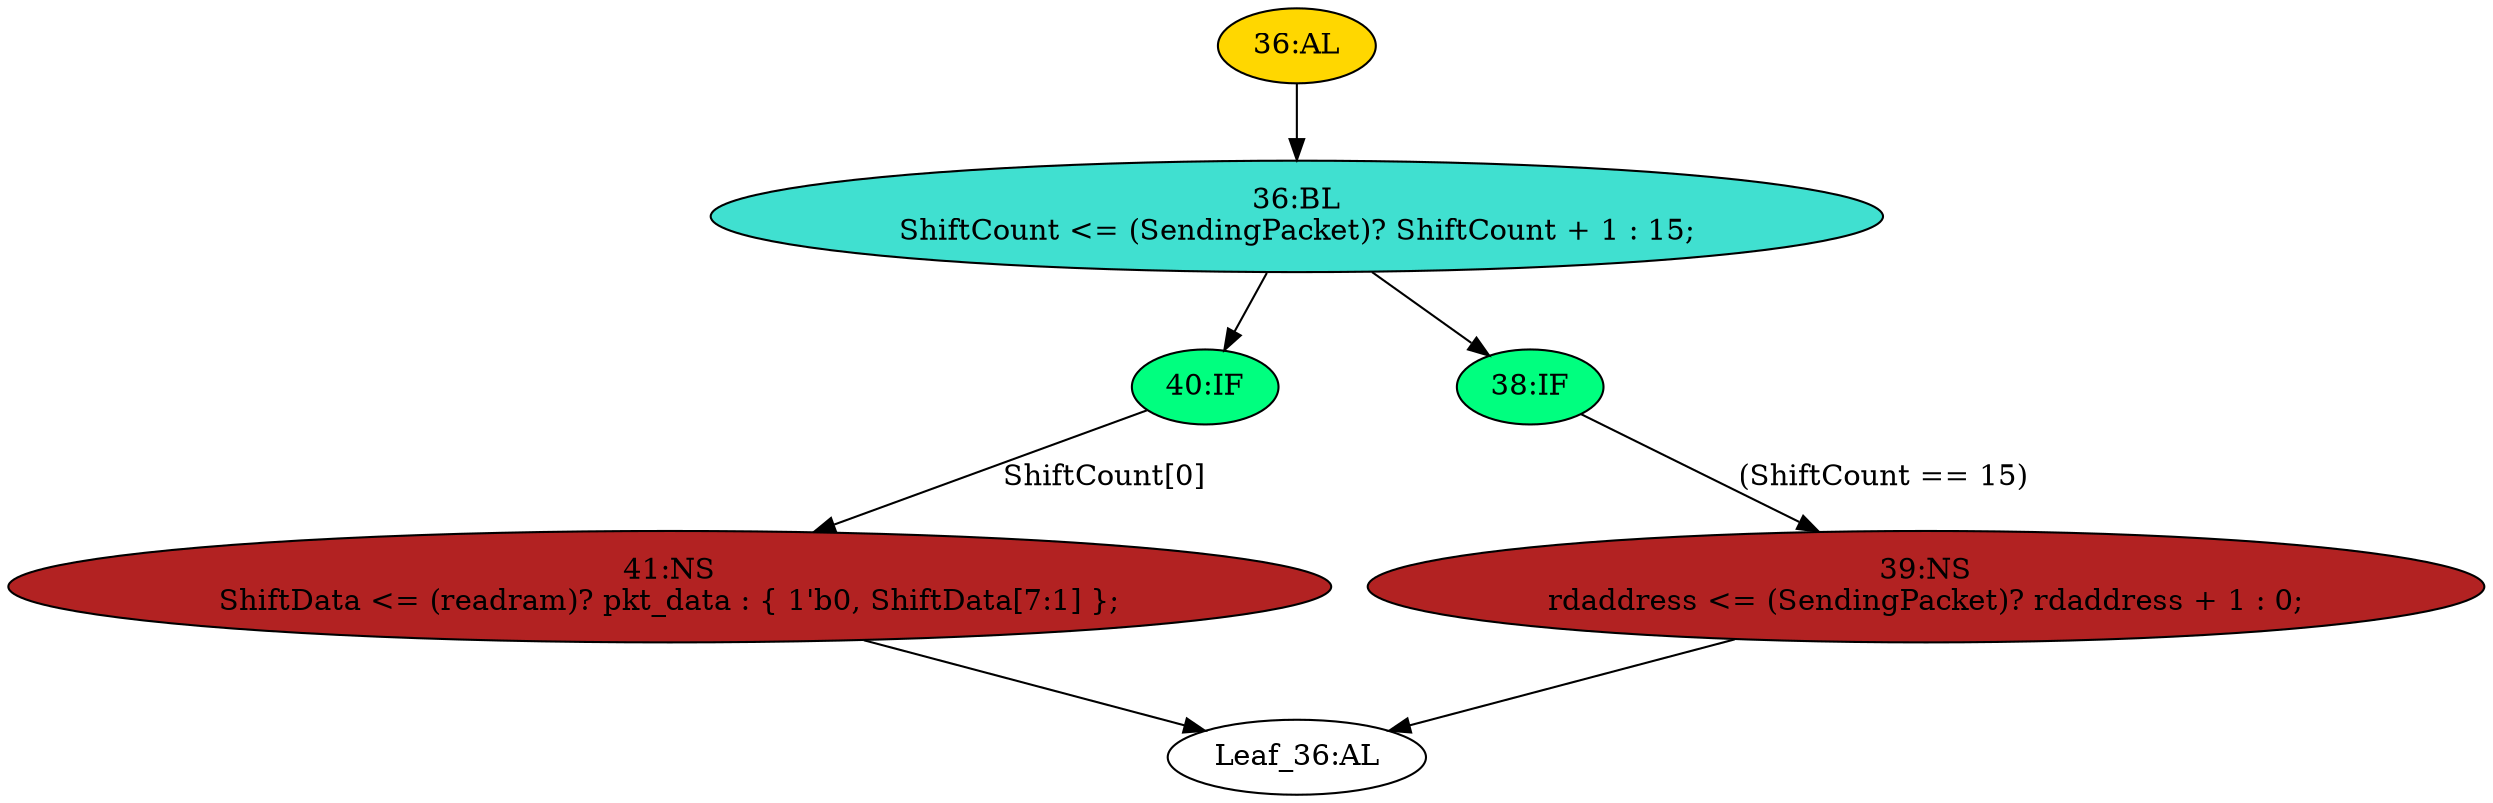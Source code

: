 strict digraph "" {
	node [label="\N"];
	"36:AL"	 [ast="<pyverilog.vparser.ast.Always object at 0x7f9d4b7f5e10>",
		clk_sens=True,
		fillcolor=gold,
		label="36:AL",
		sens="['clk20']",
		statements="[]",
		style=filled,
		typ=Always,
		use_var="['pkt_data', 'readram', 'rdaddress', 'ShiftData', 'SendingPacket', 'ShiftCount']"];
	"36:BL"	 [ast="<pyverilog.vparser.ast.Block object at 0x7f9d4b7f5f10>",
		fillcolor=turquoise,
		label="36:BL
ShiftCount <= (SendingPacket)? ShiftCount + 1 : 15;",
		statements="[<pyverilog.vparser.ast.NonblockingSubstitution object at 0x7f9d4b7f5f50>]",
		style=filled,
		typ=Block];
	"36:AL" -> "36:BL"	 [cond="[]",
		lineno=None];
	"Leaf_36:AL"	 [def_var="['ShiftCount', 'rdaddress', 'ShiftData']",
		label="Leaf_36:AL"];
	"39:NS"	 [ast="<pyverilog.vparser.ast.NonblockingSubstitution object at 0x7f9d4b7fb350>",
		fillcolor=firebrick,
		label="39:NS
rdaddress <= (SendingPacket)? rdaddress + 1 : 0;",
		statements="[<pyverilog.vparser.ast.NonblockingSubstitution object at 0x7f9d4b7fb350>]",
		style=filled,
		typ=NonblockingSubstitution];
	"39:NS" -> "Leaf_36:AL"	 [cond="[]",
		lineno=None];
	"40:IF"	 [ast="<pyverilog.vparser.ast.IfStatement object at 0x7f9d4b7fb690>",
		fillcolor=springgreen,
		label="40:IF",
		statements="[]",
		style=filled,
		typ=IfStatement];
	"41:NS"	 [ast="<pyverilog.vparser.ast.NonblockingSubstitution object at 0x7f9d4b7fb6d0>",
		fillcolor=firebrick,
		label="41:NS
ShiftData <= (readram)? pkt_data : { 1'b0, ShiftData[7:1] };",
		statements="[<pyverilog.vparser.ast.NonblockingSubstitution object at 0x7f9d4b7fb6d0>]",
		style=filled,
		typ=NonblockingSubstitution];
	"40:IF" -> "41:NS"	 [cond="['ShiftCount']",
		label="ShiftCount[0]",
		lineno=40];
	"36:BL" -> "40:IF"	 [cond="[]",
		lineno=None];
	"38:IF"	 [ast="<pyverilog.vparser.ast.IfStatement object at 0x7f9d4b7fb290>",
		fillcolor=springgreen,
		label="38:IF",
		statements="[]",
		style=filled,
		typ=IfStatement];
	"36:BL" -> "38:IF"	 [cond="[]",
		lineno=None];
	"41:NS" -> "Leaf_36:AL"	 [cond="[]",
		lineno=None];
	"38:IF" -> "39:NS"	 [cond="['ShiftCount']",
		label="(ShiftCount == 15)",
		lineno=38];
}
